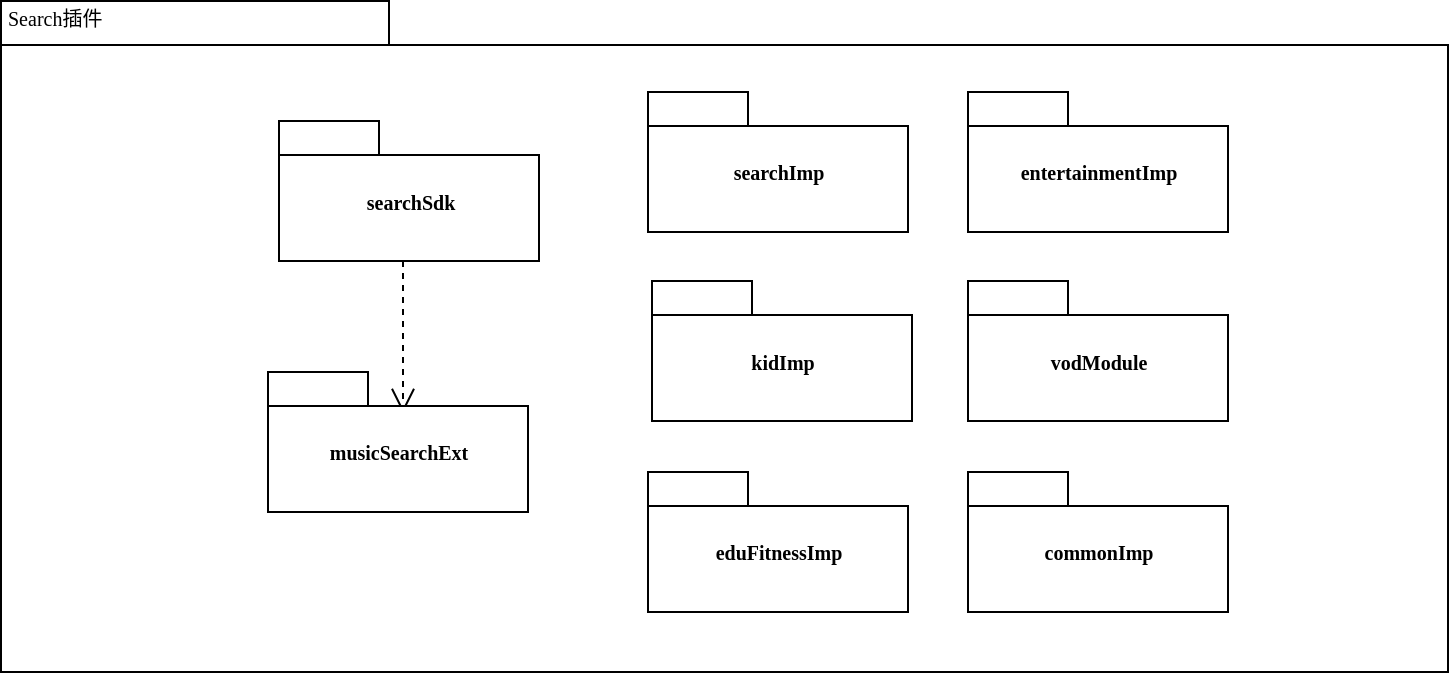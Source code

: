 <mxfile version="23.1.7" type="github">
  <diagram name="Page-1" id="b5b7bab2-c9e2-2cf4-8b2a-24fd1a2a6d21">
    <mxGraphModel dx="1434" dy="746" grid="1" gridSize="10" guides="1" tooltips="1" connect="1" arrows="1" fold="1" page="1" pageScale="1" pageWidth="827" pageHeight="1169" background="none" math="0" shadow="0">
      <root>
        <mxCell id="0" />
        <mxCell id="1" parent="0" />
        <mxCell id="6e0c8c40b5770093-72" value="" style="shape=folder;fontStyle=1;spacingTop=10;tabWidth=194;tabHeight=22;tabPosition=left;html=1;rounded=0;shadow=0;comic=0;labelBackgroundColor=none;strokeWidth=1;fillColor=none;fontFamily=Verdana;fontSize=10;align=center;" parent="1" vertex="1">
          <mxGeometry x="326.5" y="114.5" width="723.5" height="335.5" as="geometry" />
        </mxCell>
        <mxCell id="6e0c8c40b5770093-6" value="" style="group;" parent="1" vertex="1" connectable="0">
          <mxGeometry x="465.5" y="174.5" width="130" height="70" as="geometry" />
        </mxCell>
        <mxCell id="6e0c8c40b5770093-4" value="searchSdk" style="shape=folder;fontStyle=1;spacingTop=10;tabWidth=50;tabHeight=17;tabPosition=left;html=1;rounded=0;shadow=0;comic=0;labelBackgroundColor=none;strokeWidth=1;fontFamily=Verdana;fontSize=10;align=center;" parent="6e0c8c40b5770093-6" vertex="1">
          <mxGeometry width="130" height="70" as="geometry" />
        </mxCell>
        <mxCell id="6e0c8c40b5770093-58" style="rounded=0;html=1;dashed=1;labelBackgroundColor=none;startFill=0;endArrow=open;endFill=0;endSize=10;fontFamily=Verdana;fontSize=10;entryX=0.592;entryY=0.2;entryPerimeter=0;edgeStyle=elbowEdgeStyle;" parent="1" source="6e0c8c40b5770093-4" edge="1">
          <mxGeometry relative="1" as="geometry">
            <mxPoint x="527.26" y="320.5" as="targetPoint" />
          </mxGeometry>
        </mxCell>
        <mxCell id="6e0c8c40b5770093-73" value="Search插件" style="text;html=1;align=left;verticalAlign=top;spacingTop=-4;fontSize=10;fontFamily=Verdana" parent="1" vertex="1">
          <mxGeometry x="327.5" y="114.5" width="130" height="20" as="geometry" />
        </mxCell>
        <mxCell id="LcMAVYmUci6BQMMJHwxl-9" value="" style="group" vertex="1" connectable="0" parent="1">
          <mxGeometry x="460" y="300" width="130" height="70" as="geometry" />
        </mxCell>
        <mxCell id="LcMAVYmUci6BQMMJHwxl-10" value="musicSearchExt" style="shape=folder;fontStyle=1;spacingTop=10;tabWidth=50;tabHeight=17;tabPosition=left;html=1;rounded=0;shadow=0;comic=0;labelBackgroundColor=none;strokeWidth=1;fontFamily=Verdana;fontSize=10;align=center;" vertex="1" parent="LcMAVYmUci6BQMMJHwxl-9">
          <mxGeometry width="130" height="70" as="geometry" />
        </mxCell>
        <mxCell id="LcMAVYmUci6BQMMJHwxl-12" value="" style="group" vertex="1" connectable="0" parent="1">
          <mxGeometry x="650" y="160" width="130" height="70" as="geometry" />
        </mxCell>
        <mxCell id="LcMAVYmUci6BQMMJHwxl-13" value="searchImp" style="shape=folder;fontStyle=1;spacingTop=10;tabWidth=50;tabHeight=17;tabPosition=left;html=1;rounded=0;shadow=0;comic=0;labelBackgroundColor=none;strokeWidth=1;fontFamily=Verdana;fontSize=10;align=center;" vertex="1" parent="LcMAVYmUci6BQMMJHwxl-12">
          <mxGeometry width="130" height="70" as="geometry" />
        </mxCell>
        <mxCell id="LcMAVYmUci6BQMMJHwxl-15" value="eduFitnessImp" style="shape=folder;fontStyle=1;spacingTop=10;tabWidth=50;tabHeight=17;tabPosition=left;html=1;rounded=0;shadow=0;comic=0;labelBackgroundColor=none;strokeWidth=1;fontFamily=Verdana;fontSize=10;align=center;" vertex="1" parent="1">
          <mxGeometry x="650" y="350" width="130" height="70" as="geometry" />
        </mxCell>
        <mxCell id="LcMAVYmUci6BQMMJHwxl-16" value="entertainmentImp" style="shape=folder;fontStyle=1;spacingTop=10;tabWidth=50;tabHeight=17;tabPosition=left;html=1;rounded=0;shadow=0;comic=0;labelBackgroundColor=none;strokeWidth=1;fontFamily=Verdana;fontSize=10;align=center;" vertex="1" parent="1">
          <mxGeometry x="810" y="160" width="130" height="70" as="geometry" />
        </mxCell>
        <mxCell id="LcMAVYmUci6BQMMJHwxl-17" value="vodModule" style="shape=folder;fontStyle=1;spacingTop=10;tabWidth=50;tabHeight=17;tabPosition=left;html=1;rounded=0;shadow=0;comic=0;labelBackgroundColor=none;strokeWidth=1;fontFamily=Verdana;fontSize=10;align=center;" vertex="1" parent="1">
          <mxGeometry x="810" y="254.5" width="130" height="70" as="geometry" />
        </mxCell>
        <mxCell id="LcMAVYmUci6BQMMJHwxl-18" value="kidImp" style="shape=folder;fontStyle=1;spacingTop=10;tabWidth=50;tabHeight=17;tabPosition=left;html=1;rounded=0;shadow=0;comic=0;labelBackgroundColor=none;strokeWidth=1;fontFamily=Verdana;fontSize=10;align=center;" vertex="1" parent="1">
          <mxGeometry x="652" y="254.5" width="130" height="70" as="geometry" />
        </mxCell>
        <mxCell id="LcMAVYmUci6BQMMJHwxl-19" value="commonImp" style="shape=folder;fontStyle=1;spacingTop=10;tabWidth=50;tabHeight=17;tabPosition=left;html=1;rounded=0;shadow=0;comic=0;labelBackgroundColor=none;strokeWidth=1;fontFamily=Verdana;fontSize=10;align=center;" vertex="1" parent="1">
          <mxGeometry x="810" y="350" width="130" height="70" as="geometry" />
        </mxCell>
      </root>
    </mxGraphModel>
  </diagram>
</mxfile>
